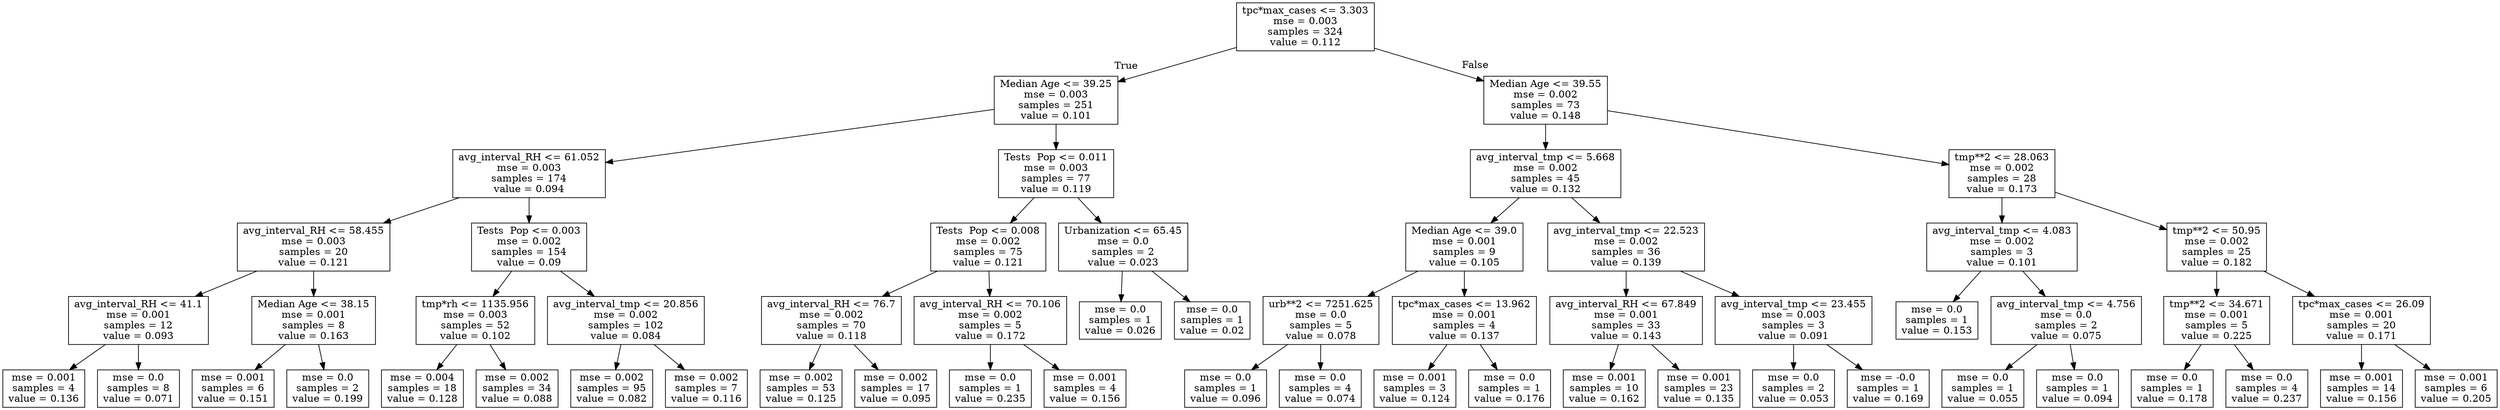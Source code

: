 digraph Tree {
node [shape=box] ;
0 [label="tpc*max_cases <= 3.303\nmse = 0.003\nsamples = 324\nvalue = 0.112"] ;
1 [label="Median Age <= 39.25\nmse = 0.003\nsamples = 251\nvalue = 0.101"] ;
0 -> 1 [labeldistance=2.5, labelangle=45, headlabel="True"] ;
2 [label="avg_interval_RH <= 61.052\nmse = 0.003\nsamples = 174\nvalue = 0.094"] ;
1 -> 2 ;
3 [label="avg_interval_RH <= 58.455\nmse = 0.003\nsamples = 20\nvalue = 0.121"] ;
2 -> 3 ;
4 [label="avg_interval_RH <= 41.1\nmse = 0.001\nsamples = 12\nvalue = 0.093"] ;
3 -> 4 ;
5 [label="mse = 0.001\nsamples = 4\nvalue = 0.136"] ;
4 -> 5 ;
6 [label="mse = 0.0\nsamples = 8\nvalue = 0.071"] ;
4 -> 6 ;
7 [label="Median Age <= 38.15\nmse = 0.001\nsamples = 8\nvalue = 0.163"] ;
3 -> 7 ;
8 [label="mse = 0.001\nsamples = 6\nvalue = 0.151"] ;
7 -> 8 ;
9 [label="mse = 0.0\nsamples = 2\nvalue = 0.199"] ;
7 -> 9 ;
10 [label="Tests \ Pop <= 0.003\nmse = 0.002\nsamples = 154\nvalue = 0.09"] ;
2 -> 10 ;
11 [label="tmp*rh <= 1135.956\nmse = 0.003\nsamples = 52\nvalue = 0.102"] ;
10 -> 11 ;
12 [label="mse = 0.004\nsamples = 18\nvalue = 0.128"] ;
11 -> 12 ;
13 [label="mse = 0.002\nsamples = 34\nvalue = 0.088"] ;
11 -> 13 ;
14 [label="avg_interval_tmp <= 20.856\nmse = 0.002\nsamples = 102\nvalue = 0.084"] ;
10 -> 14 ;
15 [label="mse = 0.002\nsamples = 95\nvalue = 0.082"] ;
14 -> 15 ;
16 [label="mse = 0.002\nsamples = 7\nvalue = 0.116"] ;
14 -> 16 ;
17 [label="Tests \ Pop <= 0.011\nmse = 0.003\nsamples = 77\nvalue = 0.119"] ;
1 -> 17 ;
18 [label="Tests \ Pop <= 0.008\nmse = 0.002\nsamples = 75\nvalue = 0.121"] ;
17 -> 18 ;
19 [label="avg_interval_RH <= 76.7\nmse = 0.002\nsamples = 70\nvalue = 0.118"] ;
18 -> 19 ;
20 [label="mse = 0.002\nsamples = 53\nvalue = 0.125"] ;
19 -> 20 ;
21 [label="mse = 0.002\nsamples = 17\nvalue = 0.095"] ;
19 -> 21 ;
22 [label="avg_interval_RH <= 70.106\nmse = 0.002\nsamples = 5\nvalue = 0.172"] ;
18 -> 22 ;
23 [label="mse = 0.0\nsamples = 1\nvalue = 0.235"] ;
22 -> 23 ;
24 [label="mse = 0.001\nsamples = 4\nvalue = 0.156"] ;
22 -> 24 ;
25 [label="Urbanization <= 65.45\nmse = 0.0\nsamples = 2\nvalue = 0.023"] ;
17 -> 25 ;
26 [label="mse = 0.0\nsamples = 1\nvalue = 0.026"] ;
25 -> 26 ;
27 [label="mse = 0.0\nsamples = 1\nvalue = 0.02"] ;
25 -> 27 ;
28 [label="Median Age <= 39.55\nmse = 0.002\nsamples = 73\nvalue = 0.148"] ;
0 -> 28 [labeldistance=2.5, labelangle=-45, headlabel="False"] ;
29 [label="avg_interval_tmp <= 5.668\nmse = 0.002\nsamples = 45\nvalue = 0.132"] ;
28 -> 29 ;
30 [label="Median Age <= 39.0\nmse = 0.001\nsamples = 9\nvalue = 0.105"] ;
29 -> 30 ;
31 [label="urb**2 <= 7251.625\nmse = 0.0\nsamples = 5\nvalue = 0.078"] ;
30 -> 31 ;
32 [label="mse = 0.0\nsamples = 1\nvalue = 0.096"] ;
31 -> 32 ;
33 [label="mse = 0.0\nsamples = 4\nvalue = 0.074"] ;
31 -> 33 ;
34 [label="tpc*max_cases <= 13.962\nmse = 0.001\nsamples = 4\nvalue = 0.137"] ;
30 -> 34 ;
35 [label="mse = 0.001\nsamples = 3\nvalue = 0.124"] ;
34 -> 35 ;
36 [label="mse = 0.0\nsamples = 1\nvalue = 0.176"] ;
34 -> 36 ;
37 [label="avg_interval_tmp <= 22.523\nmse = 0.002\nsamples = 36\nvalue = 0.139"] ;
29 -> 37 ;
38 [label="avg_interval_RH <= 67.849\nmse = 0.001\nsamples = 33\nvalue = 0.143"] ;
37 -> 38 ;
39 [label="mse = 0.001\nsamples = 10\nvalue = 0.162"] ;
38 -> 39 ;
40 [label="mse = 0.001\nsamples = 23\nvalue = 0.135"] ;
38 -> 40 ;
41 [label="avg_interval_tmp <= 23.455\nmse = 0.003\nsamples = 3\nvalue = 0.091"] ;
37 -> 41 ;
42 [label="mse = 0.0\nsamples = 2\nvalue = 0.053"] ;
41 -> 42 ;
43 [label="mse = -0.0\nsamples = 1\nvalue = 0.169"] ;
41 -> 43 ;
44 [label="tmp**2 <= 28.063\nmse = 0.002\nsamples = 28\nvalue = 0.173"] ;
28 -> 44 ;
45 [label="avg_interval_tmp <= 4.083\nmse = 0.002\nsamples = 3\nvalue = 0.101"] ;
44 -> 45 ;
46 [label="mse = 0.0\nsamples = 1\nvalue = 0.153"] ;
45 -> 46 ;
47 [label="avg_interval_tmp <= 4.756\nmse = 0.0\nsamples = 2\nvalue = 0.075"] ;
45 -> 47 ;
48 [label="mse = 0.0\nsamples = 1\nvalue = 0.055"] ;
47 -> 48 ;
49 [label="mse = 0.0\nsamples = 1\nvalue = 0.094"] ;
47 -> 49 ;
50 [label="tmp**2 <= 50.95\nmse = 0.002\nsamples = 25\nvalue = 0.182"] ;
44 -> 50 ;
51 [label="tmp**2 <= 34.671\nmse = 0.001\nsamples = 5\nvalue = 0.225"] ;
50 -> 51 ;
52 [label="mse = 0.0\nsamples = 1\nvalue = 0.178"] ;
51 -> 52 ;
53 [label="mse = 0.0\nsamples = 4\nvalue = 0.237"] ;
51 -> 53 ;
54 [label="tpc*max_cases <= 26.09\nmse = 0.001\nsamples = 20\nvalue = 0.171"] ;
50 -> 54 ;
55 [label="mse = 0.001\nsamples = 14\nvalue = 0.156"] ;
54 -> 55 ;
56 [label="mse = 0.001\nsamples = 6\nvalue = 0.205"] ;
54 -> 56 ;
}